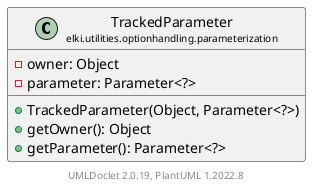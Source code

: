 @startuml
    remove .*\.(Instance|Par|Parameterizer|Factory)$
    set namespaceSeparator none
    hide empty fields
    hide empty methods

    class "<size:14>TrackedParameter\n<size:10>elki.utilities.optionhandling.parameterization" as elki.utilities.optionhandling.parameterization.TrackedParameter [[TrackedParameter.html]] {
        -owner: Object
        -parameter: Parameter<?>
        +TrackedParameter(Object, Parameter<?>)
        +getOwner(): Object
        +getParameter(): Parameter<?>
    }

    center footer UMLDoclet 2.0.19, PlantUML 1.2022.8
@enduml
